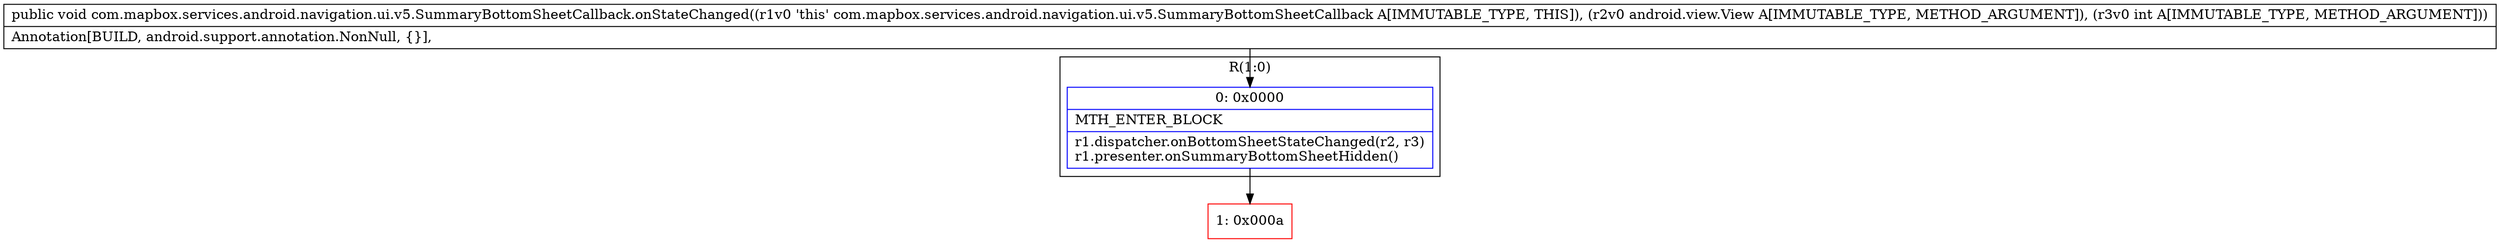 digraph "CFG forcom.mapbox.services.android.navigation.ui.v5.SummaryBottomSheetCallback.onStateChanged(Landroid\/view\/View;I)V" {
subgraph cluster_Region_181443568 {
label = "R(1:0)";
node [shape=record,color=blue];
Node_0 [shape=record,label="{0\:\ 0x0000|MTH_ENTER_BLOCK\l|r1.dispatcher.onBottomSheetStateChanged(r2, r3)\lr1.presenter.onSummaryBottomSheetHidden()\l}"];
}
Node_1 [shape=record,color=red,label="{1\:\ 0x000a}"];
MethodNode[shape=record,label="{public void com.mapbox.services.android.navigation.ui.v5.SummaryBottomSheetCallback.onStateChanged((r1v0 'this' com.mapbox.services.android.navigation.ui.v5.SummaryBottomSheetCallback A[IMMUTABLE_TYPE, THIS]), (r2v0 android.view.View A[IMMUTABLE_TYPE, METHOD_ARGUMENT]), (r3v0 int A[IMMUTABLE_TYPE, METHOD_ARGUMENT]))  | Annotation[BUILD, android.support.annotation.NonNull, \{\}], \l}"];
MethodNode -> Node_0;
Node_0 -> Node_1;
}

